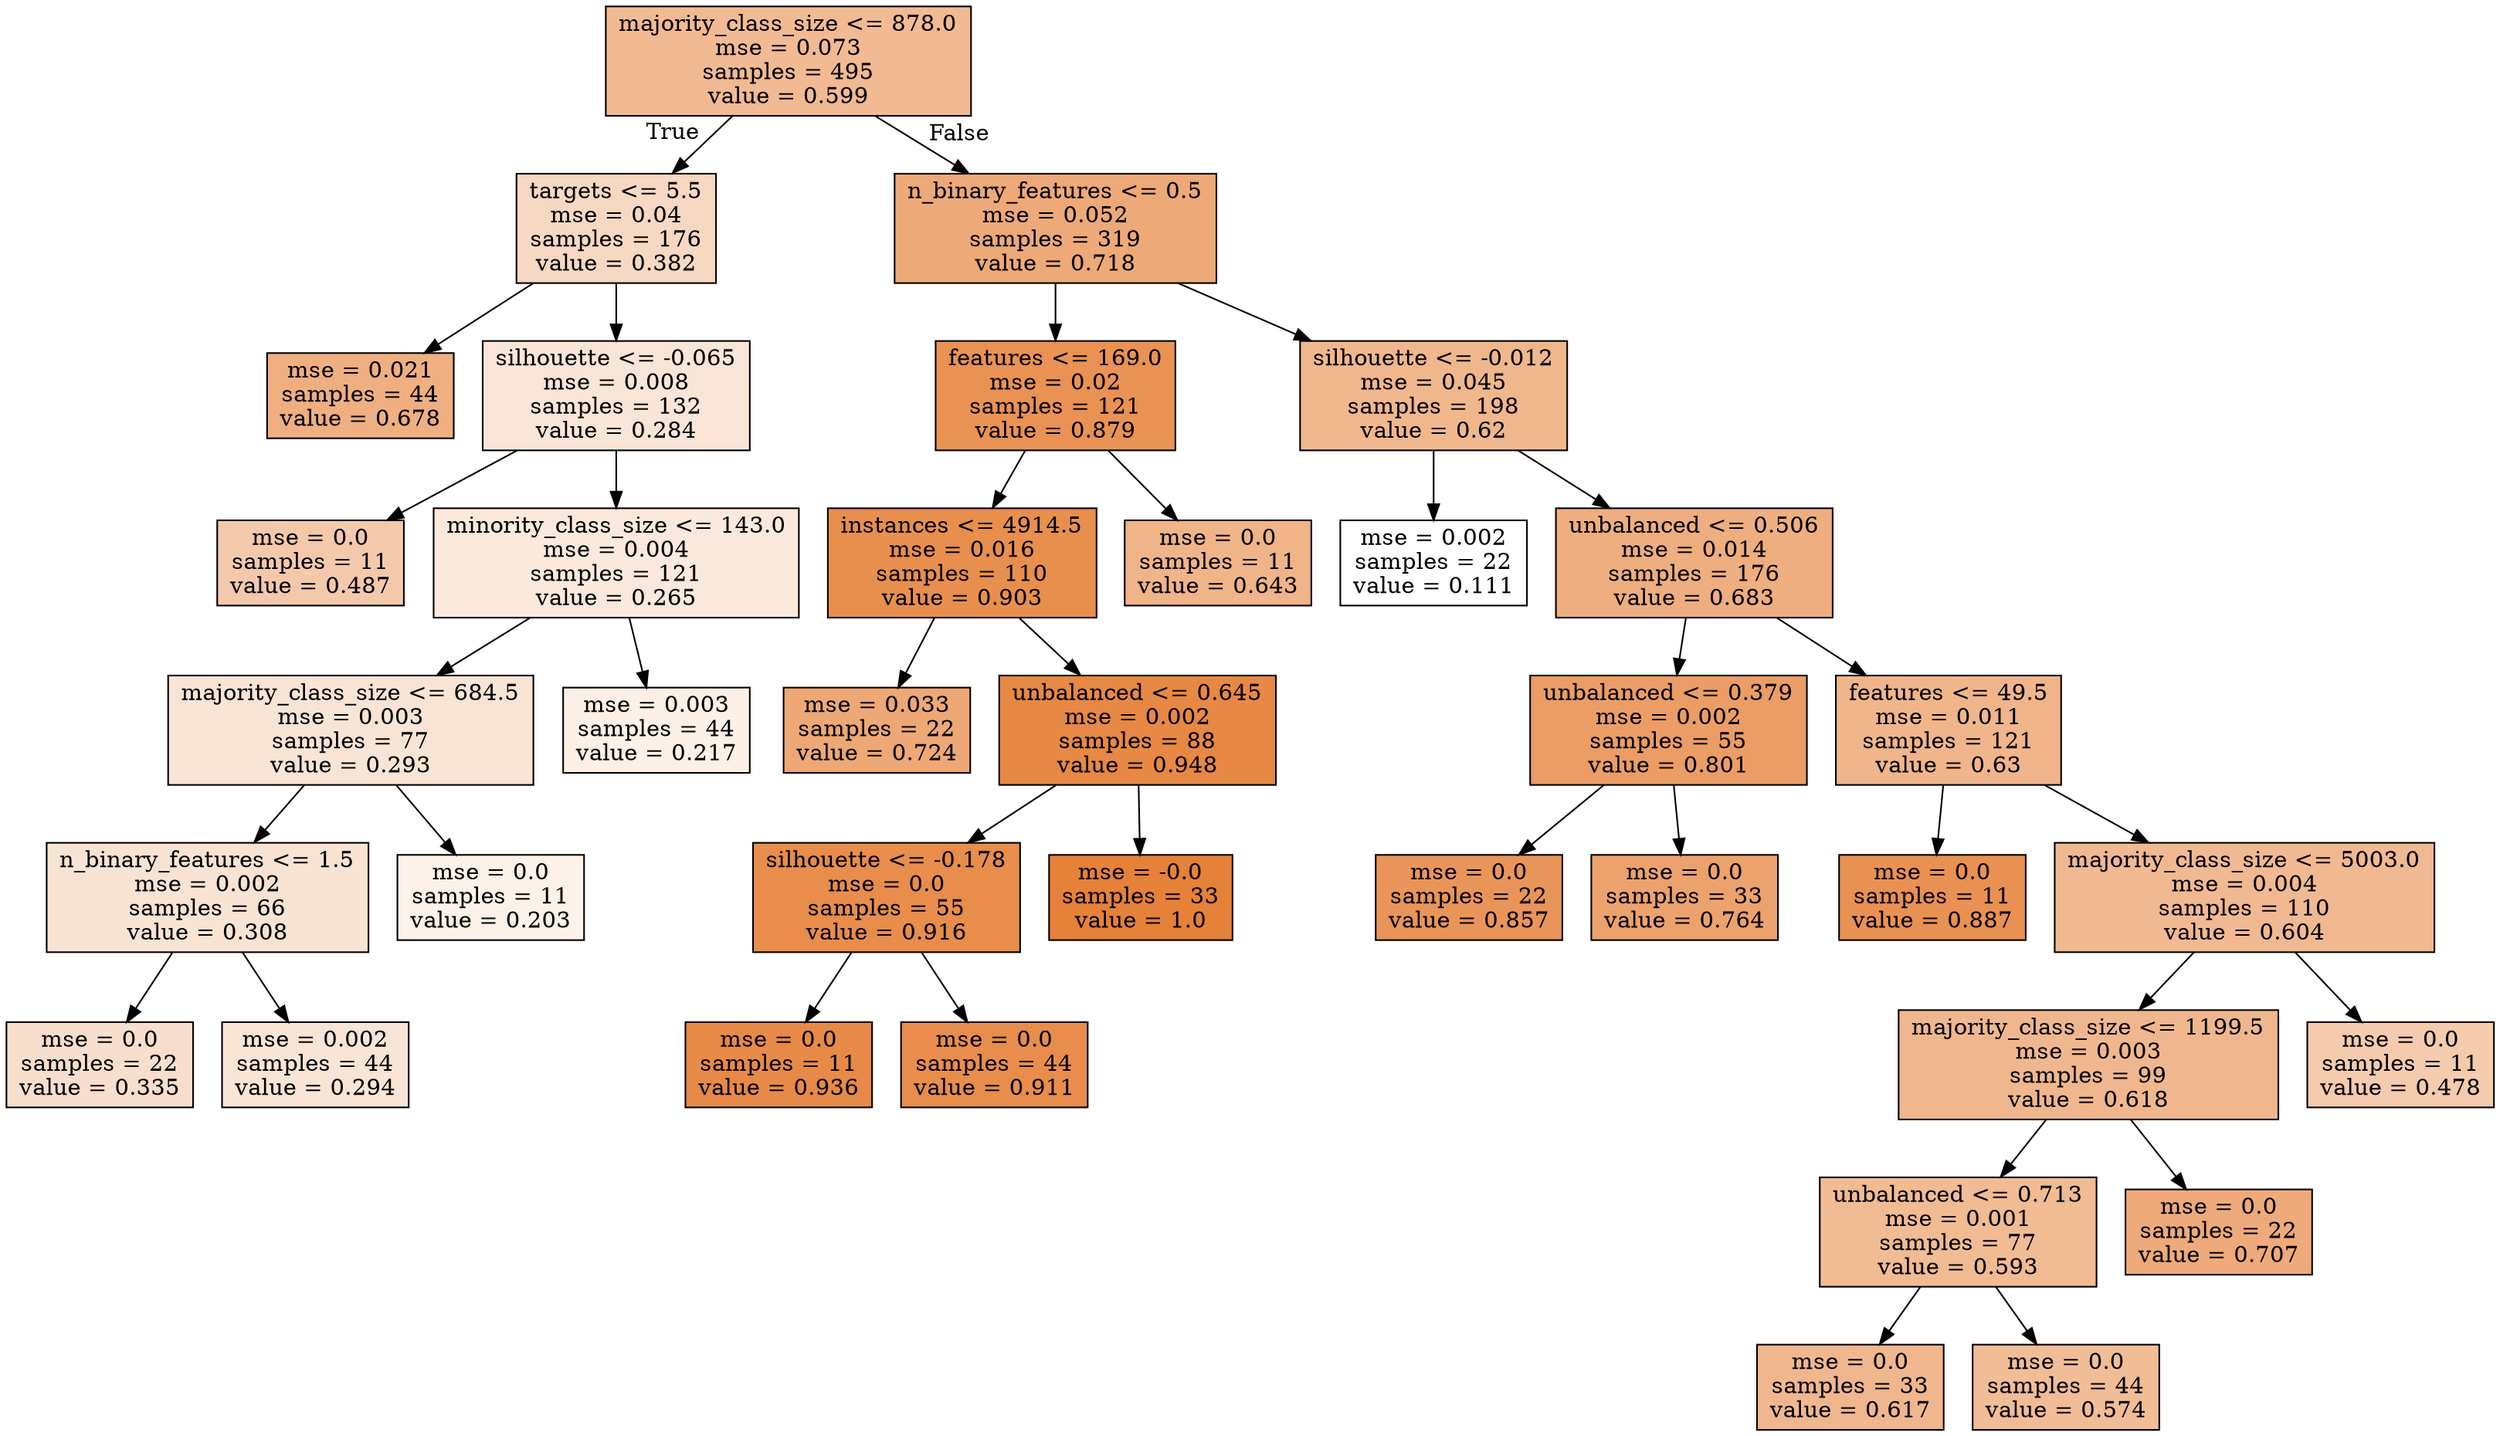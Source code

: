 digraph Tree {
node [shape=box, style="filled", color="black"] ;
0 [label="majority_class_size <= 878.0\nmse = 0.073\nsamples = 495\nvalue = 0.599", fillcolor="#e581398c"] ;
1 [label="targets <= 5.5\nmse = 0.04\nsamples = 176\nvalue = 0.382", fillcolor="#e581394e"] ;
0 -> 1 [labeldistance=2.5, labelangle=45, headlabel="True"] ;
2 [label="mse = 0.021\nsamples = 44\nvalue = 0.678", fillcolor="#e58139a2"] ;
1 -> 2 ;
3 [label="silhouette <= -0.065\nmse = 0.008\nsamples = 132\nvalue = 0.284", fillcolor="#e5813931"] ;
1 -> 3 ;
4 [label="mse = 0.0\nsamples = 11\nvalue = 0.487", fillcolor="#e581396c"] ;
3 -> 4 ;
5 [label="minority_class_size <= 143.0\nmse = 0.004\nsamples = 121\nvalue = 0.265", fillcolor="#e581392c"] ;
3 -> 5 ;
6 [label="majority_class_size <= 684.5\nmse = 0.003\nsamples = 77\nvalue = 0.293", fillcolor="#e5813934"] ;
5 -> 6 ;
7 [label="n_binary_features <= 1.5\nmse = 0.002\nsamples = 66\nvalue = 0.308", fillcolor="#e5813938"] ;
6 -> 7 ;
8 [label="mse = 0.0\nsamples = 22\nvalue = 0.335", fillcolor="#e5813940"] ;
7 -> 8 ;
9 [label="mse = 0.002\nsamples = 44\nvalue = 0.294", fillcolor="#e5813934"] ;
7 -> 9 ;
10 [label="mse = 0.0\nsamples = 11\nvalue = 0.203", fillcolor="#e581391a"] ;
6 -> 10 ;
11 [label="mse = 0.003\nsamples = 44\nvalue = 0.217", fillcolor="#e581391e"] ;
5 -> 11 ;
12 [label="n_binary_features <= 0.5\nmse = 0.052\nsamples = 319\nvalue = 0.718", fillcolor="#e58139ae"] ;
0 -> 12 [labeldistance=2.5, labelangle=-45, headlabel="False"] ;
13 [label="features <= 169.0\nmse = 0.02\nsamples = 121\nvalue = 0.879", fillcolor="#e58139dc"] ;
12 -> 13 ;
14 [label="instances <= 4914.5\nmse = 0.016\nsamples = 110\nvalue = 0.903", fillcolor="#e58139e3"] ;
13 -> 14 ;
15 [label="mse = 0.033\nsamples = 22\nvalue = 0.724", fillcolor="#e58139b0"] ;
14 -> 15 ;
16 [label="unbalanced <= 0.645\nmse = 0.002\nsamples = 88\nvalue = 0.948", fillcolor="#e58139f0"] ;
14 -> 16 ;
17 [label="silhouette <= -0.178\nmse = 0.0\nsamples = 55\nvalue = 0.916", fillcolor="#e58139e7"] ;
16 -> 17 ;
18 [label="mse = 0.0\nsamples = 11\nvalue = 0.936", fillcolor="#e58139ed"] ;
17 -> 18 ;
19 [label="mse = 0.0\nsamples = 44\nvalue = 0.911", fillcolor="#e58139e6"] ;
17 -> 19 ;
20 [label="mse = -0.0\nsamples = 33\nvalue = 1.0", fillcolor="#e58139ff"] ;
16 -> 20 ;
21 [label="mse = 0.0\nsamples = 11\nvalue = 0.643", fillcolor="#e5813998"] ;
13 -> 21 ;
22 [label="silhouette <= -0.012\nmse = 0.045\nsamples = 198\nvalue = 0.62", fillcolor="#e5813992"] ;
12 -> 22 ;
23 [label="mse = 0.002\nsamples = 22\nvalue = 0.111", fillcolor="#e5813900"] ;
22 -> 23 ;
24 [label="unbalanced <= 0.506\nmse = 0.014\nsamples = 176\nvalue = 0.683", fillcolor="#e58139a4"] ;
22 -> 24 ;
25 [label="unbalanced <= 0.379\nmse = 0.002\nsamples = 55\nvalue = 0.801", fillcolor="#e58139c6"] ;
24 -> 25 ;
26 [label="mse = 0.0\nsamples = 22\nvalue = 0.857", fillcolor="#e58139d6"] ;
25 -> 26 ;
27 [label="mse = 0.0\nsamples = 33\nvalue = 0.764", fillcolor="#e58139bb"] ;
25 -> 27 ;
28 [label="features <= 49.5\nmse = 0.011\nsamples = 121\nvalue = 0.63", fillcolor="#e5813995"] ;
24 -> 28 ;
29 [label="mse = 0.0\nsamples = 11\nvalue = 0.887", fillcolor="#e58139df"] ;
28 -> 29 ;
30 [label="majority_class_size <= 5003.0\nmse = 0.004\nsamples = 110\nvalue = 0.604", fillcolor="#e581398d"] ;
28 -> 30 ;
31 [label="majority_class_size <= 1199.5\nmse = 0.003\nsamples = 99\nvalue = 0.618", fillcolor="#e5813991"] ;
30 -> 31 ;
32 [label="unbalanced <= 0.713\nmse = 0.001\nsamples = 77\nvalue = 0.593", fillcolor="#e581398a"] ;
31 -> 32 ;
33 [label="mse = 0.0\nsamples = 33\nvalue = 0.617", fillcolor="#e5813991"] ;
32 -> 33 ;
34 [label="mse = 0.0\nsamples = 44\nvalue = 0.574", fillcolor="#e5813985"] ;
32 -> 34 ;
35 [label="mse = 0.0\nsamples = 22\nvalue = 0.707", fillcolor="#e58139ab"] ;
31 -> 35 ;
36 [label="mse = 0.0\nsamples = 11\nvalue = 0.478", fillcolor="#e5813969"] ;
30 -> 36 ;
}